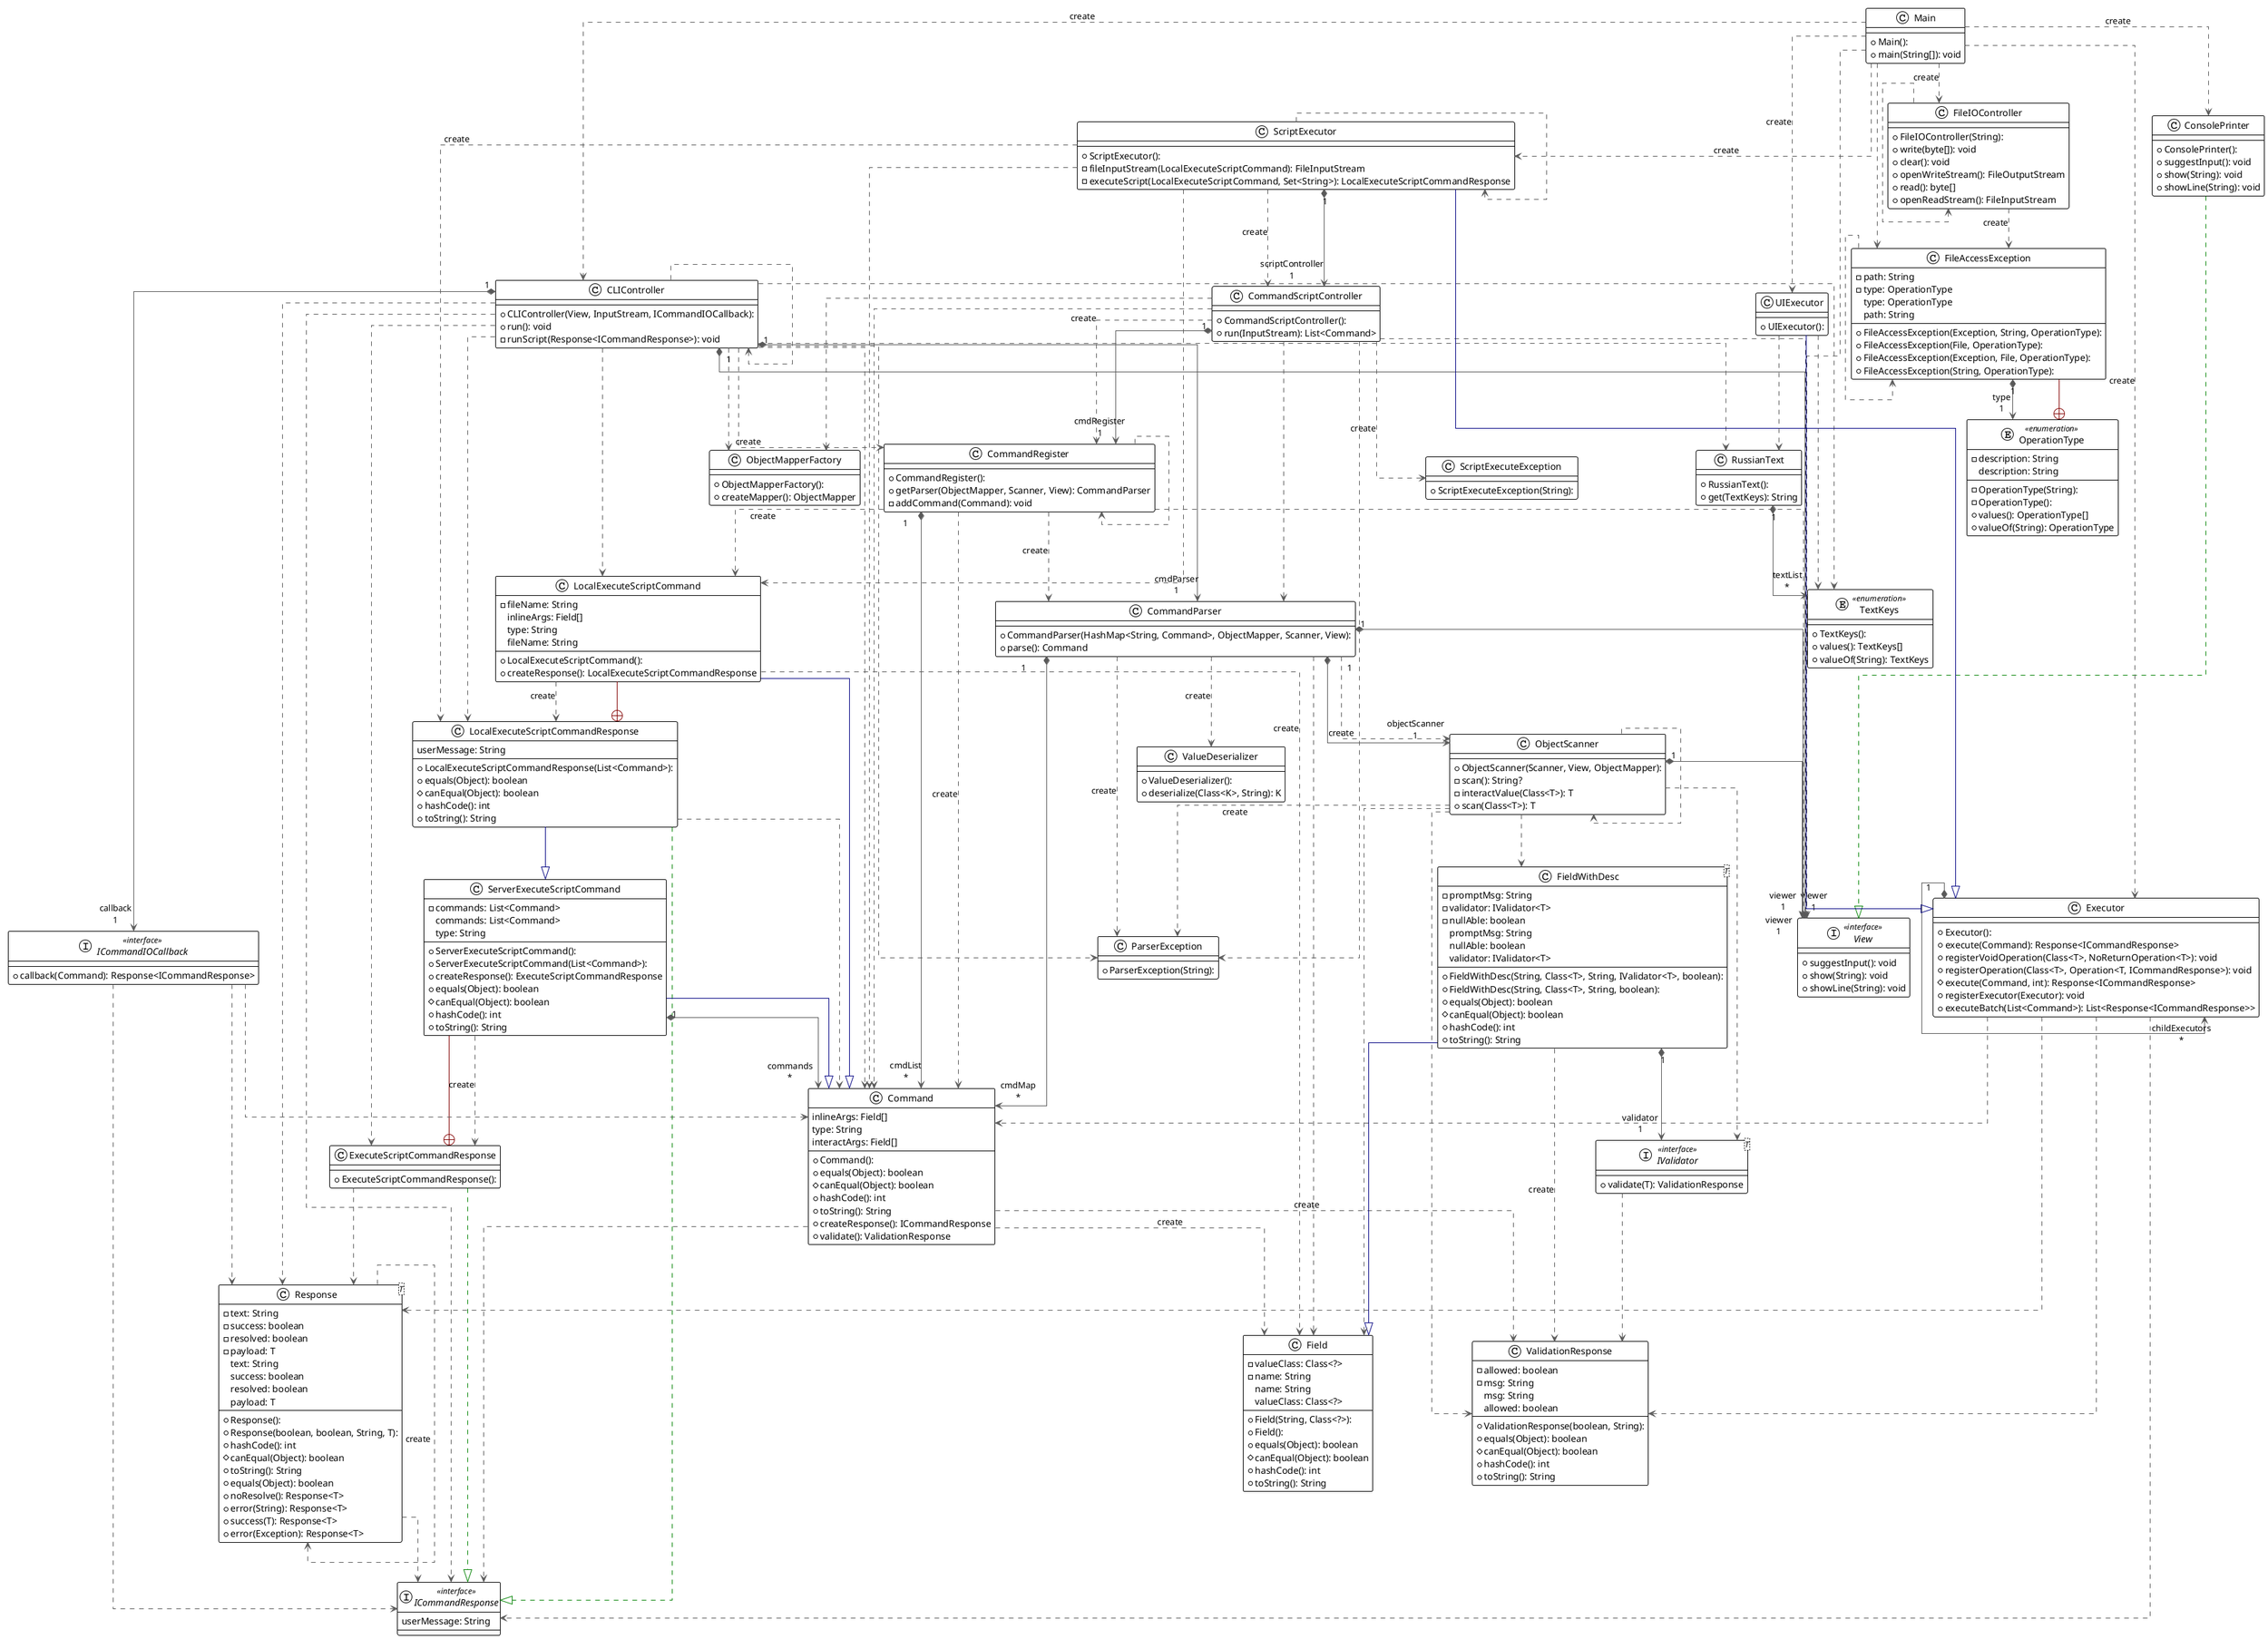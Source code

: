 @startuml

!theme plain
top to bottom direction
skinparam linetype ortho

class CLIController {
  + CLIController(View, InputStream, ICommandIOCallback): 
  + run(): void
  - runScript(Response<ICommandResponse>): void
}
class Command {
  + Command(): 
  + equals(Object): boolean
  # canEqual(Object): boolean
  + hashCode(): int
  + toString(): String
  + createResponse(): ICommandResponse
  + validate(): ValidationResponse
   inlineArgs: Field[]
   type: String
   interactArgs: Field[]
}
class CommandParser {
  + CommandParser(HashMap<String, Command>, ObjectMapper, Scanner, View): 
  + parse(): Command
}
class CommandRegister {
  + CommandRegister(): 
  + getParser(ObjectMapper, Scanner, View): CommandParser
  - addCommand(Command): void
}
class CommandScriptController {
  + CommandScriptController(): 
  + run(InputStream): List<Command>
}
class ConsolePrinter {
  + ConsolePrinter(): 
  + suggestInput(): void
  + show(String): void
  + showLine(String): void
}
class ExecuteScriptCommandResponse {
  + ExecuteScriptCommandResponse(): 
}
class Executor {
  + Executor(): 
  + execute(Command): Response<ICommandResponse>
  + registerVoidOperation(Class<T>, NoReturnOperation<T>): void
  + registerOperation(Class<T>, Operation<T, ICommandResponse>): void
  # execute(Command, int): Response<ICommandResponse>
  + registerExecutor(Executor): void
  + executeBatch(List<Command>): List<Response<ICommandResponse>>
}
class Field {
  + Field(String, Class<?>): 
  + Field(): 
  - valueClass: Class<?>
  - name: String
  + equals(Object): boolean
  # canEqual(Object): boolean
  + hashCode(): int
  + toString(): String
   name: String
   valueClass: Class<?>
}
class FieldWithDesc<T> {
  + FieldWithDesc(String, Class<T>, String, IValidator<T>, boolean): 
  + FieldWithDesc(String, Class<T>, String, boolean): 
  - promptMsg: String
  - validator: IValidator<T>
  - nullAble: boolean
  + equals(Object): boolean
  # canEqual(Object): boolean
  + hashCode(): int
  + toString(): String
   promptMsg: String
   nullAble: boolean
   validator: IValidator<T>
}
class FileAccessException {
  + FileAccessException(Exception, String, OperationType): 
  + FileAccessException(File, OperationType): 
  + FileAccessException(Exception, File, OperationType): 
  + FileAccessException(String, OperationType): 
  - path: String
  - type: OperationType
   type: OperationType
   path: String
}
class FileIOController {
  + FileIOController(String): 
  + write(byte[]): void
  + clear(): void
  + openWriteStream(): FileOutputStream
  + read(): byte[]
  + openReadStream(): FileInputStream
}
interface ICommandIOCallback << interface >> {
  + callback(Command): Response<ICommandResponse>
}
interface ICommandResponse << interface >> {
   userMessage: String
}
interface IValidator<T> << interface >> {
  + validate(T): ValidationResponse
}
class LocalExecuteScriptCommand {
  + LocalExecuteScriptCommand(): 
  - fileName: String
  + createResponse(): LocalExecuteScriptCommandResponse
   inlineArgs: Field[]
   type: String
   fileName: String
}
class LocalExecuteScriptCommandResponse {
  + LocalExecuteScriptCommandResponse(List<Command>): 
  + equals(Object): boolean
  # canEqual(Object): boolean
  + hashCode(): int
  + toString(): String
   userMessage: String
}
class Main {
  + Main(): 
  + main(String[]): void
}
class ObjectMapperFactory {
  + ObjectMapperFactory(): 
  + createMapper(): ObjectMapper
}
class ObjectScanner {
  + ObjectScanner(Scanner, View, ObjectMapper): 
  - scan(): String?
  - interactValue(Class<T>): T
  + scan(Class<T>): T
}
enum OperationType << enumeration >> {
  - OperationType(String): 
  - OperationType(): 
  - description: String
  + values(): OperationType[]
  + valueOf(String): OperationType
   description: String
}
class ParserException {
  + ParserException(String): 
}
class Response<T> {
  + Response(): 
  + Response(boolean, boolean, String, T): 
  - text: String
  - success: boolean
  - resolved: boolean
  - payload: T
  + hashCode(): int
  # canEqual(Object): boolean
  + toString(): String
  + equals(Object): boolean
  + noResolve(): Response<T>
  + error(String): Response<T>
  + success(T): Response<T>
  + error(Exception): Response<T>
   text: String
   success: boolean
   resolved: boolean
   payload: T
}
class RussianText {
  + RussianText(): 
  + get(TextKeys): String
}
class ScriptExecuteException {
  + ScriptExecuteException(String): 
}
class ScriptExecutor {
  + ScriptExecutor(): 
  - fileInputStream(LocalExecuteScriptCommand): FileInputStream
  - executeScript(LocalExecuteScriptCommand, Set<String>): LocalExecuteScriptCommandResponse
}
class ServerExecuteScriptCommand {
  + ServerExecuteScriptCommand(): 
  + ServerExecuteScriptCommand(List<Command>): 
  - commands: List<Command>
  + createResponse(): ExecuteScriptCommandResponse
  + equals(Object): boolean
  # canEqual(Object): boolean
  + hashCode(): int
  + toString(): String
   commands: List<Command>
   type: String
}
enum TextKeys << enumeration >> {
  + TextKeys(): 
  + values(): TextKeys[]
  + valueOf(String): TextKeys
}
class UIExecutor {
  + UIExecutor(): 
}
class ValidationResponse {
  + ValidationResponse(boolean, String): 
  - allowed: boolean
  - msg: String
  + equals(Object): boolean
  # canEqual(Object): boolean
  + hashCode(): int
  + toString(): String
   msg: String
   allowed: boolean
}
class ValueDeserializer {
  + ValueDeserializer(): 
  + deserialize(Class<K>, String): K
}
interface View << interface >> {
  + suggestInput(): void
  + show(String): void
  + showLine(String): void
}

CLIController                      -[#595959,dashed]->  CLIController                     
CLIController                      -[#595959,dashed]->  Command                           
CLIController                     "1" *-[#595959,plain]-> "cmdParser\n1" CommandParser                     
CLIController                      -[#595959,dashed]->  CommandRegister                   : "«create»"
CLIController                      -[#595959,dashed]->  ExecuteScriptCommandResponse      
CLIController                     "1" *-[#595959,plain]-> "callback\n1" ICommandIOCallback                
CLIController                      -[#595959,dashed]->  ICommandResponse                  
CLIController                      -[#595959,dashed]->  LocalExecuteScriptCommand         
CLIController                      -[#595959,dashed]->  LocalExecuteScriptCommandResponse 
CLIController                      -[#595959,dashed]->  ObjectMapperFactory               
CLIController                      -[#595959,dashed]->  ParserException                   
CLIController                      -[#595959,dashed]->  Response                          
CLIController                      -[#595959,dashed]->  RussianText                       
CLIController                      -[#595959,dashed]->  TextKeys                          
CLIController                     "1" *-[#595959,plain]-> "viewer\n1" View                              
Command                            -[#595959,dashed]->  Field                             : "«create»"
Command                            -[#595959,dashed]->  ICommandResponse                  
Command                            -[#595959,dashed]->  ValidationResponse                : "«create»"
CommandParser                     "1" *-[#595959,plain]-> "cmdMap\n*" Command                           
CommandParser                      -[#595959,dashed]->  Field                             
CommandParser                      -[#595959,dashed]->  ObjectScanner                     : "«create»"
CommandParser                     "1" *-[#595959,plain]-> "objectScanner\n1" ObjectScanner                     
CommandParser                      -[#595959,dashed]->  ParserException                   : "«create»"
CommandParser                      -[#595959,dashed]->  ValueDeserializer                 : "«create»"
CommandParser                     "1" *-[#595959,plain]-> "viewer\n1" View                              
CommandRegister                   "1" *-[#595959,plain]-> "cmdList\n*" Command                           
CommandRegister                    -[#595959,dashed]->  Command                           : "«create»"
CommandRegister                    -[#595959,dashed]->  CommandParser                     : "«create»"
CommandRegister                    -[#595959,dashed]->  CommandRegister                   
CommandRegister                    -[#595959,dashed]->  LocalExecuteScriptCommand         : "«create»"
CommandRegister                    -[#595959,dashed]->  View                              
CommandScriptController            -[#595959,dashed]->  Command                           
CommandScriptController            -[#595959,dashed]->  CommandParser                     
CommandScriptController            -[#595959,dashed]->  CommandRegister                   : "«create»"
CommandScriptController           "1" *-[#595959,plain]-> "cmdRegister\n1" CommandRegister                   
CommandScriptController            -[#595959,dashed]->  ObjectMapperFactory               
CommandScriptController            -[#595959,dashed]->  ParserException                   
CommandScriptController            -[#595959,dashed]->  ScriptExecuteException            : "«create»"
CommandScriptController            -[#595959,dashed]->  View                              
ConsolePrinter                     -[#008200,dashed]-^  View                              
ExecuteScriptCommandResponse       -[#008200,dashed]-^  ICommandResponse                  
ExecuteScriptCommandResponse       -[#595959,dashed]->  Response                          
ExecuteScriptCommandResponse       +-[#820000,plain]-  ServerExecuteScriptCommand        
Executor                           -[#595959,dashed]->  Command                           
Executor                          "1" *-[#595959,plain]-> "childExecutors\n*" Executor                          
Executor                           -[#595959,dashed]->  ICommandResponse                  
Executor                           -[#595959,dashed]->  Response                          
Executor                           -[#595959,dashed]->  ValidationResponse                
FieldWithDesc                      -[#000082,plain]-^  Field                             
FieldWithDesc                     "1" *-[#595959,plain]-> "validator\n1" IValidator                        
FieldWithDesc                      -[#595959,dashed]->  ValidationResponse                : "«create»"
FileAccessException                -[#595959,dashed]->  FileAccessException               
FileAccessException               "1" *-[#595959,plain]-> "type\n1" OperationType                     
FileIOController                   -[#595959,dashed]->  FileAccessException               : "«create»"
FileIOController                   -[#595959,dashed]->  FileIOController                  
ICommandIOCallback                 -[#595959,dashed]->  Command                           
ICommandIOCallback                 -[#595959,dashed]->  ICommandResponse                  
ICommandIOCallback                 -[#595959,dashed]->  Response                          
IValidator                         -[#595959,dashed]->  ValidationResponse                
LocalExecuteScriptCommand          -[#000082,plain]-^  Command                           
LocalExecuteScriptCommand          -[#595959,dashed]->  Field                             : "«create»"
LocalExecuteScriptCommand          -[#595959,dashed]->  LocalExecuteScriptCommandResponse : "«create»"
LocalExecuteScriptCommandResponse  -[#595959,dashed]->  Command                           
LocalExecuteScriptCommandResponse  -[#008200,dashed]-^  ICommandResponse                  
LocalExecuteScriptCommandResponse  +-[#820000,plain]-  LocalExecuteScriptCommand         
LocalExecuteScriptCommandResponse  -[#000082,plain]-^  ServerExecuteScriptCommand        
Main                               -[#595959,dashed]->  CLIController                     : "«create»"
Main                               -[#595959,dashed]->  ConsolePrinter                    : "«create»"
Main                               -[#595959,dashed]->  Executor                          : "«create»"
Main                               -[#595959,dashed]->  FileAccessException               
Main                               -[#595959,dashed]->  FileIOController                  : "«create»"
Main                               -[#595959,dashed]->  ScriptExecutor                    : "«create»"
Main                               -[#595959,dashed]->  UIExecutor                        : "«create»"
Main                               -[#595959,dashed]->  View                              
ObjectScanner                      -[#595959,dashed]->  Field                             
ObjectScanner                      -[#595959,dashed]->  FieldWithDesc                     
ObjectScanner                      -[#595959,dashed]->  IValidator                        
ObjectScanner                      -[#595959,dashed]->  ObjectScanner                     
ObjectScanner                      -[#595959,dashed]->  ParserException                   : "«create»"
ObjectScanner                      -[#595959,dashed]->  ValidationResponse                
ObjectScanner                     "1" *-[#595959,plain]-> "viewer\n1" View                              
OperationType                      +-[#820000,plain]-  FileAccessException               
Response                           -[#595959,dashed]->  ICommandResponse                  
Response                           -[#595959,dashed]->  Response                          : "«create»"
RussianText                       "1" *-[#595959,plain]-> "textList\n*" TextKeys                          
ScriptExecutor                     -[#595959,dashed]->  Command                           
ScriptExecutor                     -[#595959,dashed]->  CommandScriptController           : "«create»"
ScriptExecutor                    "1" *-[#595959,plain]-> "scriptController\n1" CommandScriptController           
ScriptExecutor                     -[#000082,plain]-^  Executor                          
ScriptExecutor                     -[#595959,dashed]->  LocalExecuteScriptCommand         
ScriptExecutor                     -[#595959,dashed]->  LocalExecuteScriptCommandResponse : "«create»"
ScriptExecutor                     -[#595959,dashed]->  ScriptExecutor                    
ServerExecuteScriptCommand         -[#000082,plain]-^  Command                           
ServerExecuteScriptCommand        "1" *-[#595959,plain]-> "commands\n*" Command                           
ServerExecuteScriptCommand         -[#595959,dashed]->  ExecuteScriptCommandResponse      : "«create»"
UIExecutor                         -[#000082,plain]-^  Executor                          
UIExecutor                         -[#595959,dashed]->  RussianText                       
UIExecutor                         -[#595959,dashed]->  TextKeys                          
@enduml
